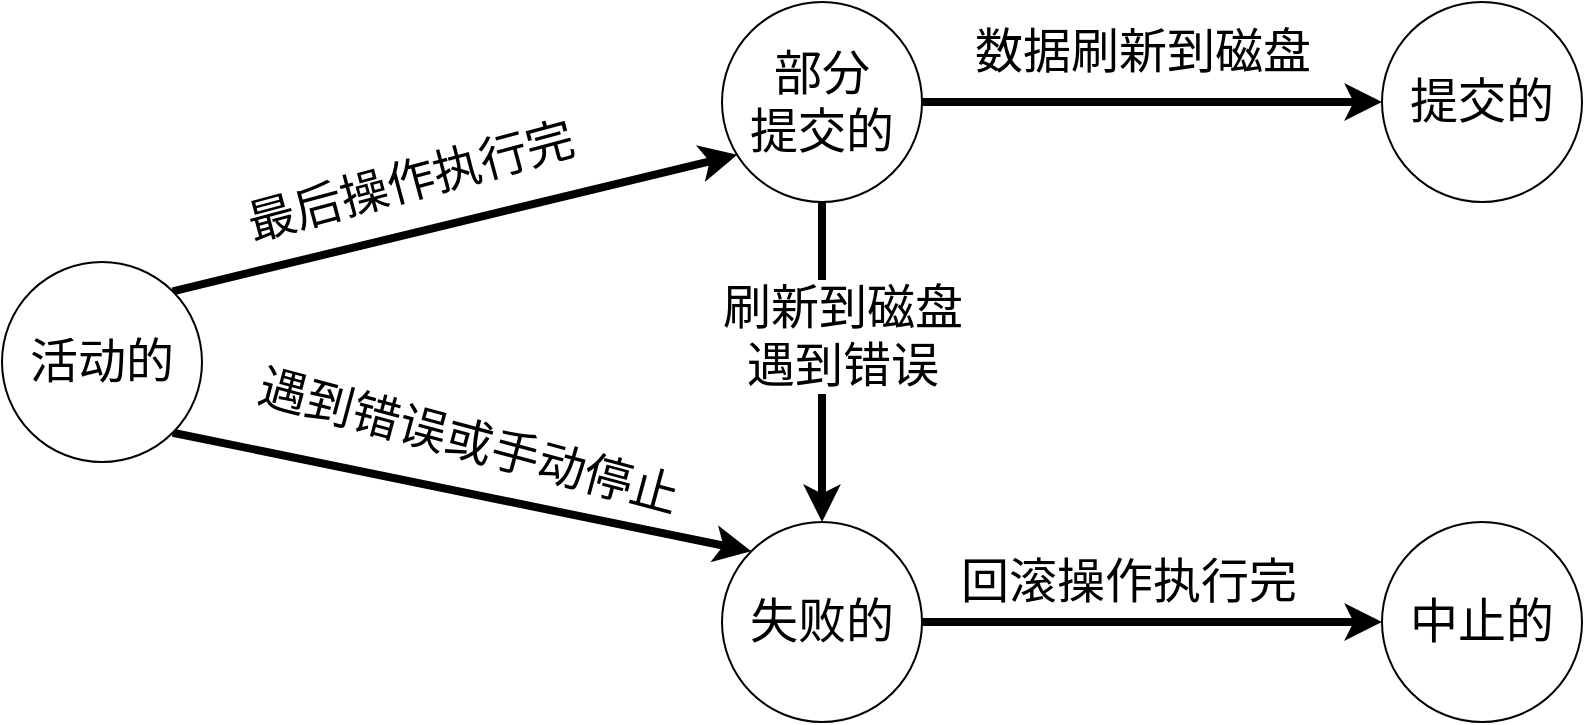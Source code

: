 <mxfile>
    <diagram id="XV6ZVBnmb4ZFZGPaRf7s" name="第 1 页">
        <mxGraphModel dx="1202" dy="991" grid="0" gridSize="10" guides="1" tooltips="1" connect="1" arrows="1" fold="1" page="1" pageScale="1" pageWidth="1169" pageHeight="827" math="0" shadow="0">
            <root>
                <mxCell id="0"/>
                <mxCell id="1" parent="0"/>
                <mxCell id="8" style="edgeStyle=none;html=1;entryX=0;entryY=0.5;entryDx=0;entryDy=0;fontSize=24;strokeWidth=4;" edge="1" parent="1" source="3" target="6">
                    <mxGeometry relative="1" as="geometry"/>
                </mxCell>
                <mxCell id="12" style="edgeStyle=none;html=1;exitX=0.5;exitY=1;exitDx=0;exitDy=0;entryX=0.5;entryY=0;entryDx=0;entryDy=0;fontSize=24;strokeWidth=4;" edge="1" parent="1" source="3" target="5">
                    <mxGeometry relative="1" as="geometry"/>
                </mxCell>
                <mxCell id="13" value="刷新到磁盘&lt;br&gt;遇到错误" style="edgeLabel;html=1;align=center;verticalAlign=middle;resizable=0;points=[];fontSize=24;" vertex="1" connectable="0" parent="12">
                    <mxGeometry x="-0.263" y="-2" relative="1" as="geometry">
                        <mxPoint x="12" y="8" as="offset"/>
                    </mxGeometry>
                </mxCell>
                <mxCell id="3" value="&lt;font style=&quot;font-size: 24px&quot;&gt;部分&lt;br&gt;提交的&lt;br&gt;&lt;/font&gt;" style="ellipse;whiteSpace=wrap;html=1;aspect=fixed;" vertex="1" parent="1">
                    <mxGeometry x="400" y="120" width="100" height="100" as="geometry"/>
                </mxCell>
                <mxCell id="14" style="edgeStyle=none;html=1;exitX=1;exitY=0;exitDx=0;exitDy=0;entryX=0.076;entryY=0.764;entryDx=0;entryDy=0;entryPerimeter=0;fontSize=24;strokeWidth=4;" edge="1" parent="1" source="4" target="3">
                    <mxGeometry relative="1" as="geometry"/>
                </mxCell>
                <mxCell id="15" value="最后操作执行完" style="edgeLabel;html=1;align=center;verticalAlign=middle;resizable=0;points=[];fontSize=24;rotation=-15;" vertex="1" connectable="0" parent="14">
                    <mxGeometry x="-0.24" y="3" relative="1" as="geometry">
                        <mxPoint x="12" y="-26" as="offset"/>
                    </mxGeometry>
                </mxCell>
                <mxCell id="16" style="edgeStyle=none;html=1;exitX=1;exitY=1;exitDx=0;exitDy=0;entryX=0;entryY=0;entryDx=0;entryDy=0;fontSize=24;strokeWidth=4;" edge="1" parent="1" source="4" target="5">
                    <mxGeometry relative="1" as="geometry"/>
                </mxCell>
                <mxCell id="17" value="遇到错误或手动停止" style="edgeLabel;html=1;align=center;verticalAlign=middle;resizable=0;points=[];fontSize=24;rotation=15;" vertex="1" connectable="0" parent="16">
                    <mxGeometry x="-0.288" relative="1" as="geometry">
                        <mxPoint x="45" y="-17" as="offset"/>
                    </mxGeometry>
                </mxCell>
                <mxCell id="4" value="&lt;font style=&quot;font-size: 24px&quot;&gt;活动的&lt;br&gt;&lt;/font&gt;" style="ellipse;whiteSpace=wrap;html=1;aspect=fixed;" vertex="1" parent="1">
                    <mxGeometry x="40" y="250" width="100" height="100" as="geometry"/>
                </mxCell>
                <mxCell id="10" style="edgeStyle=none;html=1;entryX=0;entryY=0.5;entryDx=0;entryDy=0;fontSize=24;strokeWidth=4;" edge="1" parent="1" source="5" target="7">
                    <mxGeometry relative="1" as="geometry"/>
                </mxCell>
                <mxCell id="11" value="回滚操作执行完" style="edgeLabel;html=1;align=center;verticalAlign=middle;resizable=0;points=[];fontSize=24;" vertex="1" connectable="0" parent="10">
                    <mxGeometry x="-0.166" y="4" relative="1" as="geometry">
                        <mxPoint x="7" y="-16" as="offset"/>
                    </mxGeometry>
                </mxCell>
                <mxCell id="5" value="&lt;font style=&quot;font-size: 24px&quot;&gt;失败的&lt;br&gt;&lt;/font&gt;" style="ellipse;whiteSpace=wrap;html=1;aspect=fixed;" vertex="1" parent="1">
                    <mxGeometry x="400" y="380" width="100" height="100" as="geometry"/>
                </mxCell>
                <mxCell id="6" value="&lt;font style=&quot;font-size: 24px&quot;&gt;提交的&lt;br&gt;&lt;/font&gt;" style="ellipse;whiteSpace=wrap;html=1;aspect=fixed;" vertex="1" parent="1">
                    <mxGeometry x="730" y="120" width="100" height="100" as="geometry"/>
                </mxCell>
                <mxCell id="7" value="&lt;font style=&quot;font-size: 24px&quot;&gt;中止的&lt;br&gt;&lt;/font&gt;" style="ellipse;whiteSpace=wrap;html=1;aspect=fixed;" vertex="1" parent="1">
                    <mxGeometry x="730" y="380" width="100" height="100" as="geometry"/>
                </mxCell>
                <mxCell id="9" value="数据刷新到磁盘" style="text;html=1;align=center;verticalAlign=middle;resizable=0;points=[];autosize=1;strokeColor=none;fillColor=none;fontSize=24;" vertex="1" parent="1">
                    <mxGeometry x="520" y="130" width="180" height="30" as="geometry"/>
                </mxCell>
            </root>
        </mxGraphModel>
    </diagram>
</mxfile>